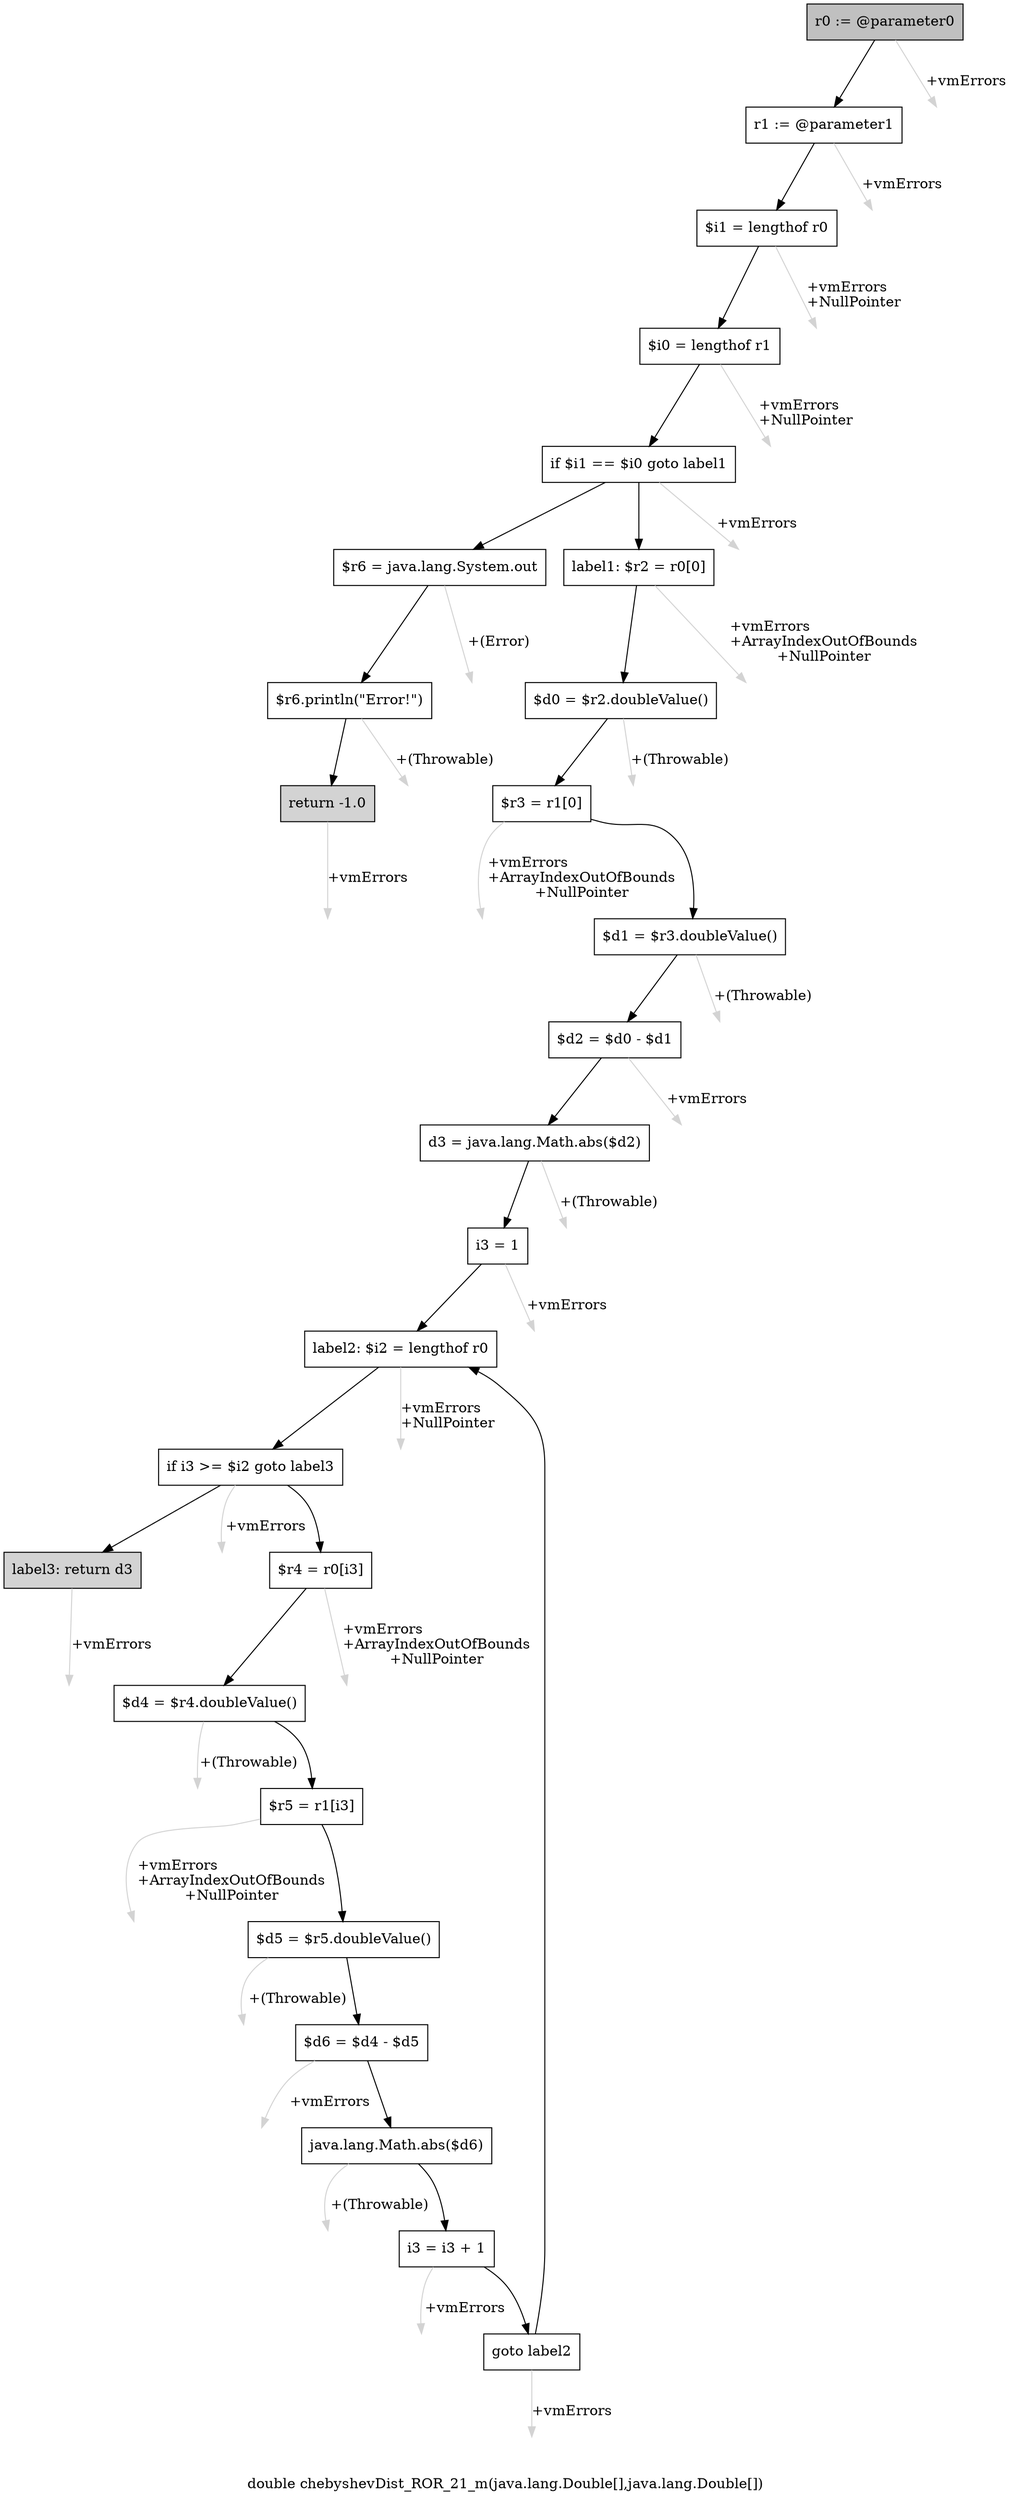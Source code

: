 digraph "double chebyshevDist_ROR_21_m(java.lang.Double[],java.lang.Double[])" {
    label="double chebyshevDist_ROR_21_m(java.lang.Double[],java.lang.Double[])";
    node [shape=box];
    "0" [style=filled,fillcolor=gray,label="r0 := @parameter0",];
    "1" [label="r1 := @parameter1",];
    "0"->"1" [color=black,];
    "26" [style=invis,label="Esc",];
    "0"->"26" [color=lightgray,label="\l+vmErrors",];
    "2" [label="$i1 = lengthof r0",];
    "1"->"2" [color=black,];
    "27" [style=invis,label="Esc",];
    "1"->"27" [color=lightgray,label="\l+vmErrors",];
    "3" [label="$i0 = lengthof r1",];
    "2"->"3" [color=black,];
    "28" [style=invis,label="Esc",];
    "2"->"28" [color=lightgray,label="\l+vmErrors\l+NullPointer",];
    "4" [label="if $i1 == $i0 goto label1",];
    "3"->"4" [color=black,];
    "29" [style=invis,label="Esc",];
    "3"->"29" [color=lightgray,label="\l+vmErrors\l+NullPointer",];
    "5" [label="$r6 = java.lang.System.out",];
    "4"->"5" [color=black,];
    "8" [label="label1: $r2 = r0[0]",];
    "4"->"8" [color=black,];
    "30" [style=invis,label="Esc",];
    "4"->"30" [color=lightgray,label="\l+vmErrors",];
    "6" [label="$r6.println(\"Error!\")",];
    "5"->"6" [color=black,];
    "31" [style=invis,label="Esc",];
    "5"->"31" [color=lightgray,label="\l+(Error)",];
    "7" [style=filled,fillcolor=lightgray,label="return -1.0",];
    "6"->"7" [color=black,];
    "32" [style=invis,label="Esc",];
    "6"->"32" [color=lightgray,label="\l+(Throwable)",];
    "33" [style=invis,label="Esc",];
    "7"->"33" [color=lightgray,label="\l+vmErrors",];
    "9" [label="$d0 = $r2.doubleValue()",];
    "8"->"9" [color=black,];
    "34" [style=invis,label="Esc",];
    "8"->"34" [color=lightgray,label="\l+vmErrors\l+ArrayIndexOutOfBounds\l+NullPointer",];
    "10" [label="$r3 = r1[0]",];
    "9"->"10" [color=black,];
    "35" [style=invis,label="Esc",];
    "9"->"35" [color=lightgray,label="\l+(Throwable)",];
    "11" [label="$d1 = $r3.doubleValue()",];
    "10"->"11" [color=black,];
    "36" [style=invis,label="Esc",];
    "10"->"36" [color=lightgray,label="\l+vmErrors\l+ArrayIndexOutOfBounds\l+NullPointer",];
    "12" [label="$d2 = $d0 - $d1",];
    "11"->"12" [color=black,];
    "37" [style=invis,label="Esc",];
    "11"->"37" [color=lightgray,label="\l+(Throwable)",];
    "13" [label="d3 = java.lang.Math.abs($d2)",];
    "12"->"13" [color=black,];
    "38" [style=invis,label="Esc",];
    "12"->"38" [color=lightgray,label="\l+vmErrors",];
    "14" [label="i3 = 1",];
    "13"->"14" [color=black,];
    "39" [style=invis,label="Esc",];
    "13"->"39" [color=lightgray,label="\l+(Throwable)",];
    "15" [label="label2: $i2 = lengthof r0",];
    "14"->"15" [color=black,];
    "40" [style=invis,label="Esc",];
    "14"->"40" [color=lightgray,label="\l+vmErrors",];
    "16" [label="if i3 >= $i2 goto label3",];
    "15"->"16" [color=black,];
    "41" [style=invis,label="Esc",];
    "15"->"41" [color=lightgray,label="\l+vmErrors\l+NullPointer",];
    "17" [label="$r4 = r0[i3]",];
    "16"->"17" [color=black,];
    "25" [style=filled,fillcolor=lightgray,label="label3: return d3",];
    "16"->"25" [color=black,];
    "42" [style=invis,label="Esc",];
    "16"->"42" [color=lightgray,label="\l+vmErrors",];
    "18" [label="$d4 = $r4.doubleValue()",];
    "17"->"18" [color=black,];
    "43" [style=invis,label="Esc",];
    "17"->"43" [color=lightgray,label="\l+vmErrors\l+ArrayIndexOutOfBounds\l+NullPointer",];
    "19" [label="$r5 = r1[i3]",];
    "18"->"19" [color=black,];
    "44" [style=invis,label="Esc",];
    "18"->"44" [color=lightgray,label="\l+(Throwable)",];
    "20" [label="$d5 = $r5.doubleValue()",];
    "19"->"20" [color=black,];
    "45" [style=invis,label="Esc",];
    "19"->"45" [color=lightgray,label="\l+vmErrors\l+ArrayIndexOutOfBounds\l+NullPointer",];
    "21" [label="$d6 = $d4 - $d5",];
    "20"->"21" [color=black,];
    "46" [style=invis,label="Esc",];
    "20"->"46" [color=lightgray,label="\l+(Throwable)",];
    "22" [label="java.lang.Math.abs($d6)",];
    "21"->"22" [color=black,];
    "47" [style=invis,label="Esc",];
    "21"->"47" [color=lightgray,label="\l+vmErrors",];
    "23" [label="i3 = i3 + 1",];
    "22"->"23" [color=black,];
    "48" [style=invis,label="Esc",];
    "22"->"48" [color=lightgray,label="\l+(Throwable)",];
    "24" [label="goto label2",];
    "23"->"24" [color=black,];
    "49" [style=invis,label="Esc",];
    "23"->"49" [color=lightgray,label="\l+vmErrors",];
    "24"->"15" [color=black,];
    "50" [style=invis,label="Esc",];
    "24"->"50" [color=lightgray,label="\l+vmErrors",];
    "51" [style=invis,label="Esc",];
    "25"->"51" [color=lightgray,label="\l+vmErrors",];
}
